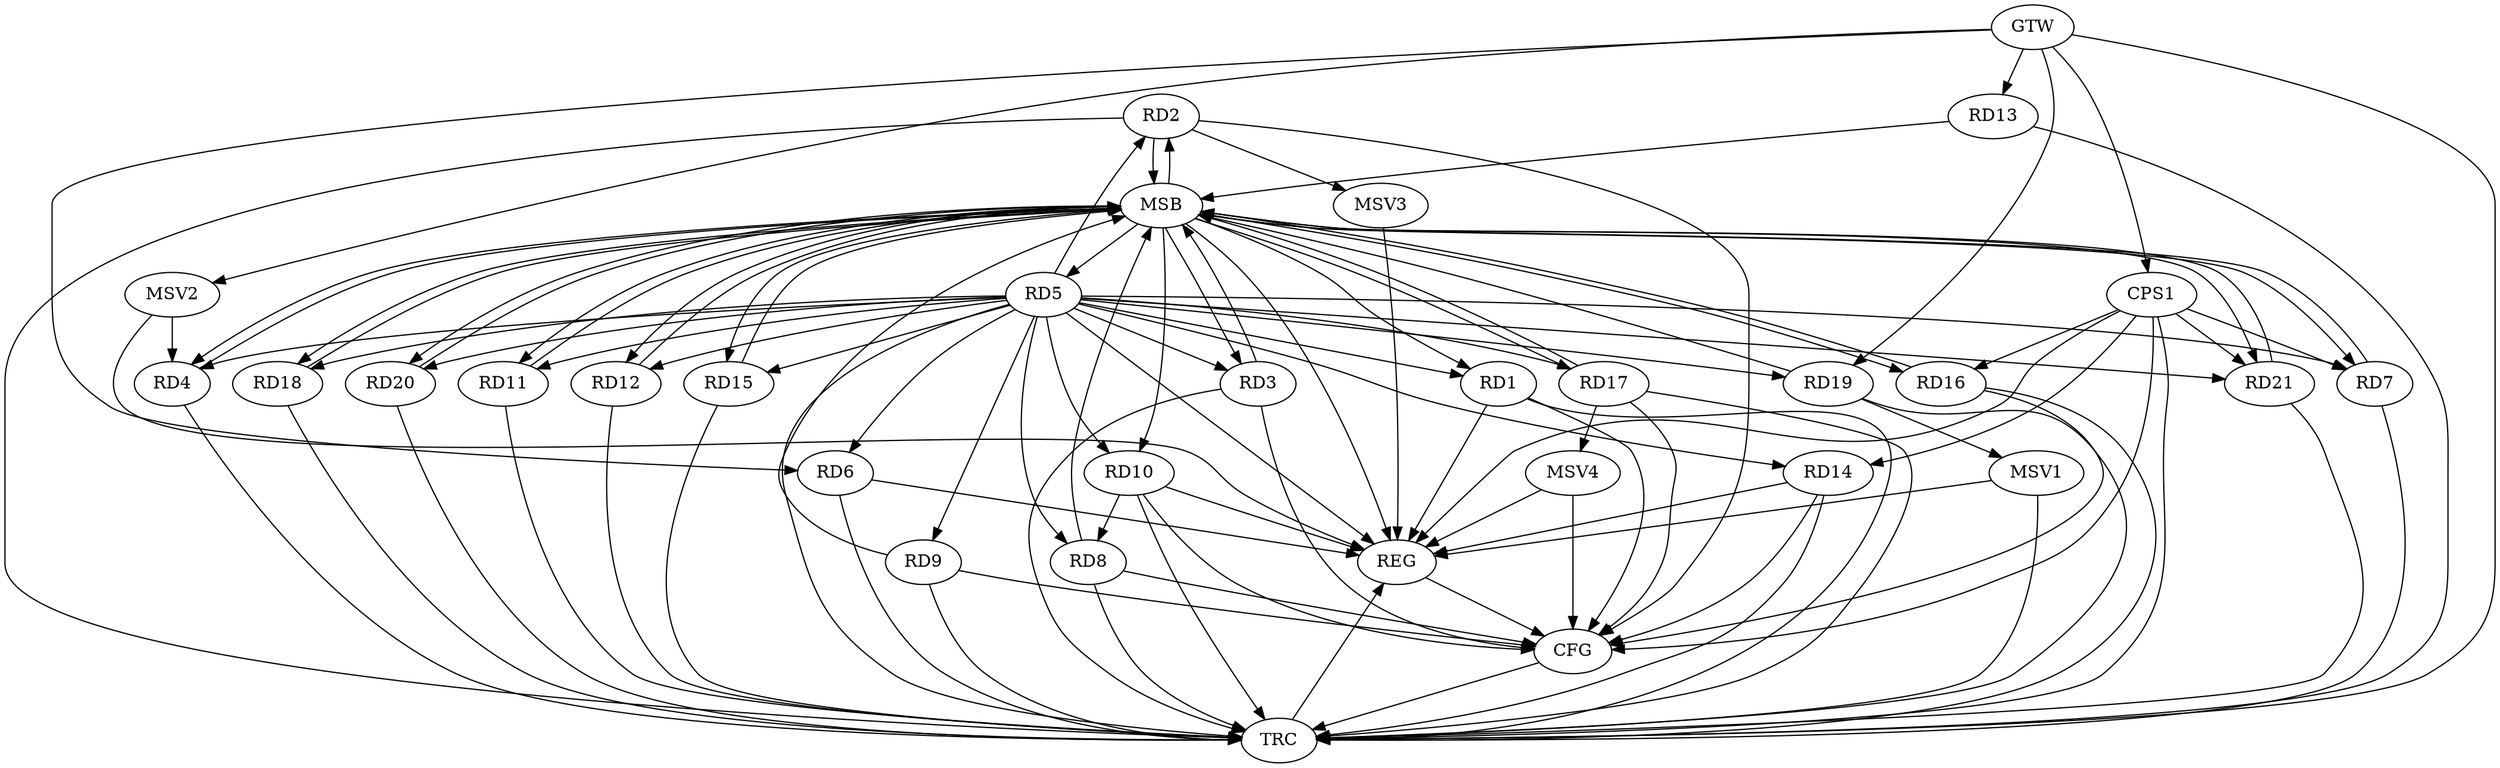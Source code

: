 strict digraph G {
  RD1 [ label="RD1" ];
  RD2 [ label="RD2" ];
  RD3 [ label="RD3" ];
  RD4 [ label="RD4" ];
  RD5 [ label="RD5" ];
  RD6 [ label="RD6" ];
  RD7 [ label="RD7" ];
  RD8 [ label="RD8" ];
  RD9 [ label="RD9" ];
  RD10 [ label="RD10" ];
  RD11 [ label="RD11" ];
  RD12 [ label="RD12" ];
  RD13 [ label="RD13" ];
  RD14 [ label="RD14" ];
  RD15 [ label="RD15" ];
  RD16 [ label="RD16" ];
  RD17 [ label="RD17" ];
  RD18 [ label="RD18" ];
  RD19 [ label="RD19" ];
  RD20 [ label="RD20" ];
  RD21 [ label="RD21" ];
  CPS1 [ label="CPS1" ];
  GTW [ label="GTW" ];
  REG [ label="REG" ];
  MSB [ label="MSB" ];
  CFG [ label="CFG" ];
  TRC [ label="TRC" ];
  MSV1 [ label="MSV1" ];
  MSV2 [ label="MSV2" ];
  MSV3 [ label="MSV3" ];
  MSV4 [ label="MSV4" ];
  RD5 -> RD8;
  RD5 -> RD12;
  RD5 -> RD15;
  RD10 -> RD8;
  CPS1 -> RD7;
  CPS1 -> RD21;
  CPS1 -> RD16;
  CPS1 -> RD14;
  GTW -> RD6;
  GTW -> RD13;
  GTW -> RD19;
  GTW -> CPS1;
  RD1 -> REG;
  RD5 -> REG;
  RD6 -> REG;
  RD10 -> REG;
  RD14 -> REG;
  CPS1 -> REG;
  RD2 -> MSB;
  MSB -> RD3;
  MSB -> RD5;
  MSB -> REG;
  RD3 -> MSB;
  MSB -> RD16;
  RD4 -> MSB;
  MSB -> RD10;
  RD7 -> MSB;
  RD8 -> MSB;
  RD9 -> MSB;
  MSB -> RD17;
  RD11 -> MSB;
  MSB -> RD4;
  MSB -> RD20;
  RD12 -> MSB;
  MSB -> RD15;
  RD13 -> MSB;
  MSB -> RD18;
  MSB -> RD21;
  RD15 -> MSB;
  RD16 -> MSB;
  MSB -> RD7;
  RD17 -> MSB;
  MSB -> RD1;
  MSB -> RD2;
  MSB -> RD12;
  RD18 -> MSB;
  MSB -> RD11;
  RD19 -> MSB;
  RD20 -> MSB;
  RD21 -> MSB;
  RD3 -> CFG;
  RD14 -> CFG;
  RD1 -> CFG;
  RD17 -> CFG;
  RD2 -> CFG;
  RD9 -> CFG;
  RD16 -> CFG;
  RD10 -> CFG;
  CPS1 -> CFG;
  RD8 -> CFG;
  REG -> CFG;
  RD1 -> TRC;
  RD2 -> TRC;
  RD3 -> TRC;
  RD4 -> TRC;
  RD5 -> TRC;
  RD6 -> TRC;
  RD7 -> TRC;
  RD8 -> TRC;
  RD9 -> TRC;
  RD10 -> TRC;
  RD11 -> TRC;
  RD12 -> TRC;
  RD13 -> TRC;
  RD14 -> TRC;
  RD15 -> TRC;
  RD16 -> TRC;
  RD17 -> TRC;
  RD18 -> TRC;
  RD19 -> TRC;
  RD20 -> TRC;
  RD21 -> TRC;
  CPS1 -> TRC;
  GTW -> TRC;
  CFG -> TRC;
  TRC -> REG;
  RD5 -> RD20;
  RD5 -> RD21;
  RD5 -> RD3;
  RD5 -> RD10;
  RD5 -> RD19;
  RD5 -> RD14;
  RD5 -> RD9;
  RD5 -> RD2;
  RD5 -> RD1;
  RD5 -> RD7;
  RD5 -> RD6;
  RD5 -> RD4;
  RD5 -> RD17;
  RD5 -> RD11;
  RD5 -> RD18;
  RD19 -> MSV1;
  MSV1 -> REG;
  MSV1 -> TRC;
  MSV2 -> RD4;
  GTW -> MSV2;
  MSV2 -> REG;
  RD2 -> MSV3;
  MSV3 -> REG;
  RD17 -> MSV4;
  MSV4 -> REG;
  MSV4 -> CFG;
}
